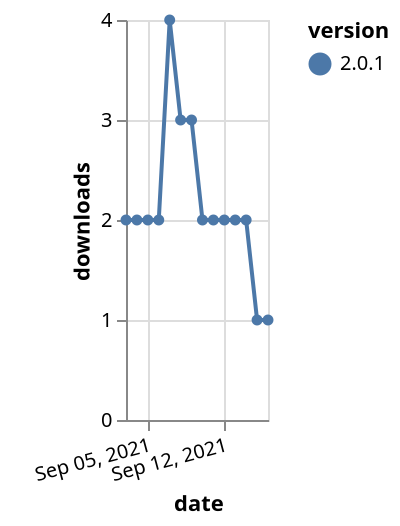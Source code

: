 {"$schema": "https://vega.github.io/schema/vega-lite/v5.json", "description": "A simple bar chart with embedded data.", "data": {"values": [{"date": "2021-09-03", "total": 2307, "delta": 2, "version": "2.0.1"}, {"date": "2021-09-04", "total": 2309, "delta": 2, "version": "2.0.1"}, {"date": "2021-09-05", "total": 2311, "delta": 2, "version": "2.0.1"}, {"date": "2021-09-06", "total": 2313, "delta": 2, "version": "2.0.1"}, {"date": "2021-09-07", "total": 2317, "delta": 4, "version": "2.0.1"}, {"date": "2021-09-08", "total": 2320, "delta": 3, "version": "2.0.1"}, {"date": "2021-09-09", "total": 2323, "delta": 3, "version": "2.0.1"}, {"date": "2021-09-10", "total": 2325, "delta": 2, "version": "2.0.1"}, {"date": "2021-09-11", "total": 2327, "delta": 2, "version": "2.0.1"}, {"date": "2021-09-12", "total": 2329, "delta": 2, "version": "2.0.1"}, {"date": "2021-09-13", "total": 2331, "delta": 2, "version": "2.0.1"}, {"date": "2021-09-14", "total": 2333, "delta": 2, "version": "2.0.1"}, {"date": "2021-09-15", "total": 2334, "delta": 1, "version": "2.0.1"}, {"date": "2021-09-16", "total": 2335, "delta": 1, "version": "2.0.1"}]}, "width": "container", "mark": {"type": "line", "point": {"filled": true}}, "encoding": {"x": {"field": "date", "type": "temporal", "timeUnit": "yearmonthdate", "title": "date", "axis": {"labelAngle": -15}}, "y": {"field": "delta", "type": "quantitative", "title": "downloads"}, "color": {"field": "version", "type": "nominal"}, "tooltip": {"field": "delta"}}}